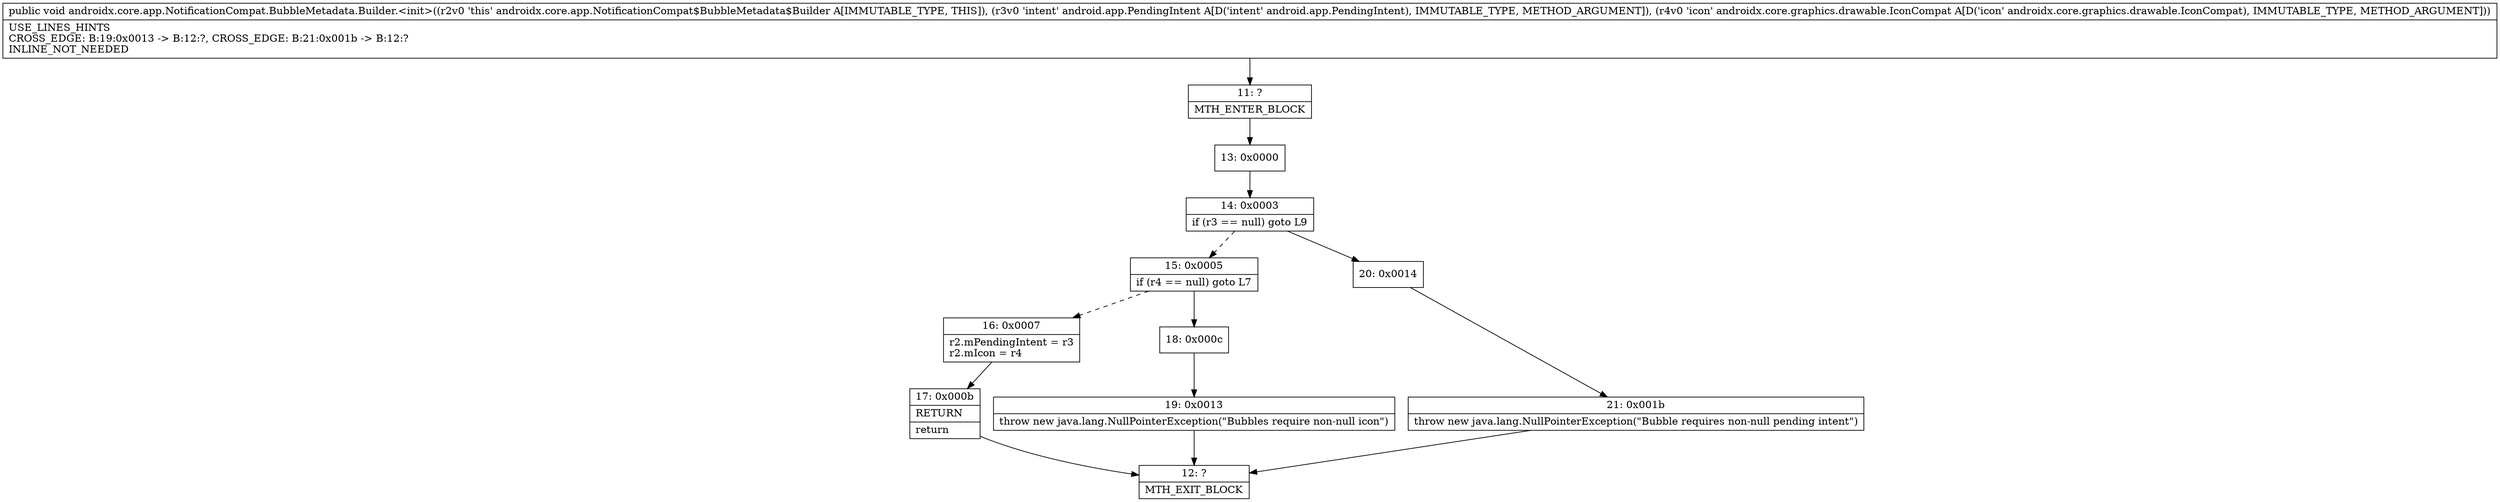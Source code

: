 digraph "CFG forandroidx.core.app.NotificationCompat.BubbleMetadata.Builder.\<init\>(Landroid\/app\/PendingIntent;Landroidx\/core\/graphics\/drawable\/IconCompat;)V" {
Node_11 [shape=record,label="{11\:\ ?|MTH_ENTER_BLOCK\l}"];
Node_13 [shape=record,label="{13\:\ 0x0000}"];
Node_14 [shape=record,label="{14\:\ 0x0003|if (r3 == null) goto L9\l}"];
Node_15 [shape=record,label="{15\:\ 0x0005|if (r4 == null) goto L7\l}"];
Node_16 [shape=record,label="{16\:\ 0x0007|r2.mPendingIntent = r3\lr2.mIcon = r4\l}"];
Node_17 [shape=record,label="{17\:\ 0x000b|RETURN\l|return\l}"];
Node_12 [shape=record,label="{12\:\ ?|MTH_EXIT_BLOCK\l}"];
Node_18 [shape=record,label="{18\:\ 0x000c}"];
Node_19 [shape=record,label="{19\:\ 0x0013|throw new java.lang.NullPointerException(\"Bubbles require non\-null icon\")\l}"];
Node_20 [shape=record,label="{20\:\ 0x0014}"];
Node_21 [shape=record,label="{21\:\ 0x001b|throw new java.lang.NullPointerException(\"Bubble requires non\-null pending intent\")\l}"];
MethodNode[shape=record,label="{public void androidx.core.app.NotificationCompat.BubbleMetadata.Builder.\<init\>((r2v0 'this' androidx.core.app.NotificationCompat$BubbleMetadata$Builder A[IMMUTABLE_TYPE, THIS]), (r3v0 'intent' android.app.PendingIntent A[D('intent' android.app.PendingIntent), IMMUTABLE_TYPE, METHOD_ARGUMENT]), (r4v0 'icon' androidx.core.graphics.drawable.IconCompat A[D('icon' androidx.core.graphics.drawable.IconCompat), IMMUTABLE_TYPE, METHOD_ARGUMENT]))  | USE_LINES_HINTS\lCROSS_EDGE: B:19:0x0013 \-\> B:12:?, CROSS_EDGE: B:21:0x001b \-\> B:12:?\lINLINE_NOT_NEEDED\l}"];
MethodNode -> Node_11;Node_11 -> Node_13;
Node_13 -> Node_14;
Node_14 -> Node_15[style=dashed];
Node_14 -> Node_20;
Node_15 -> Node_16[style=dashed];
Node_15 -> Node_18;
Node_16 -> Node_17;
Node_17 -> Node_12;
Node_18 -> Node_19;
Node_19 -> Node_12;
Node_20 -> Node_21;
Node_21 -> Node_12;
}

